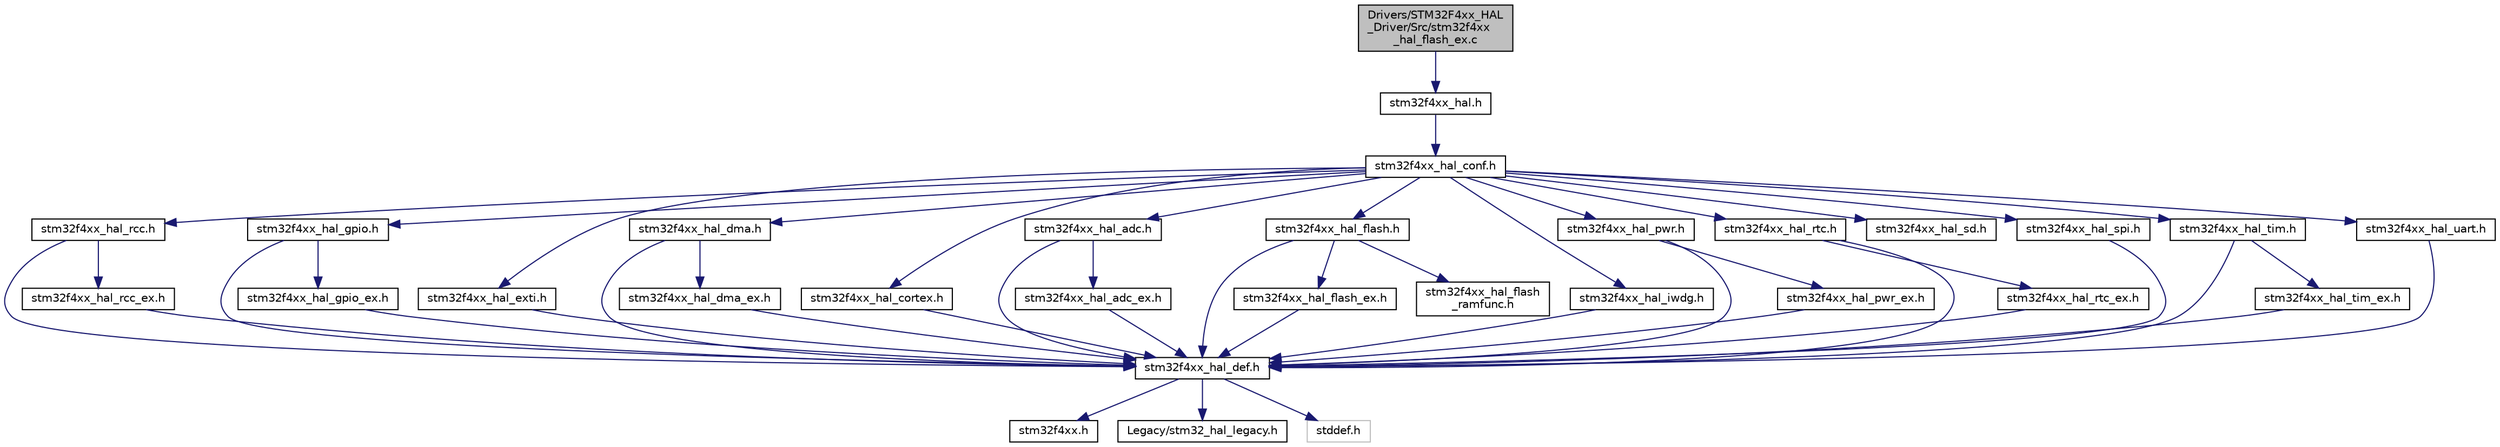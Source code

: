 digraph "Drivers/STM32F4xx_HAL_Driver/Src/stm32f4xx_hal_flash_ex.c"
{
 // LATEX_PDF_SIZE
  edge [fontname="Helvetica",fontsize="10",labelfontname="Helvetica",labelfontsize="10"];
  node [fontname="Helvetica",fontsize="10",shape=record];
  Node1 [label="Drivers/STM32F4xx_HAL\l_Driver/Src/stm32f4xx\l_hal_flash_ex.c",height=0.2,width=0.4,color="black", fillcolor="grey75", style="filled", fontcolor="black",tooltip="Extended FLASH HAL module driver. This file provides firmware functions to manage the following funct..."];
  Node1 -> Node2 [color="midnightblue",fontsize="10",style="solid"];
  Node2 [label="stm32f4xx_hal.h",height=0.2,width=0.4,color="black", fillcolor="white", style="filled",URL="$stm32f4xx__hal_8h.html",tooltip="This file contains all the functions prototypes for the HAL module driver."];
  Node2 -> Node3 [color="midnightblue",fontsize="10",style="solid"];
  Node3 [label="stm32f4xx_hal_conf.h",height=0.2,width=0.4,color="black", fillcolor="white", style="filled",URL="$stm32f4xx__hal__conf_8h_source.html",tooltip=" "];
  Node3 -> Node4 [color="midnightblue",fontsize="10",style="solid"];
  Node4 [label="stm32f4xx_hal_rcc.h",height=0.2,width=0.4,color="black", fillcolor="white", style="filled",URL="$stm32f4xx__hal__rcc_8h.html",tooltip="Header file of RCC HAL module."];
  Node4 -> Node5 [color="midnightblue",fontsize="10",style="solid"];
  Node5 [label="stm32f4xx_hal_def.h",height=0.2,width=0.4,color="black", fillcolor="white", style="filled",URL="$stm32f4xx__hal__def_8h.html",tooltip="This file contains HAL common defines, enumeration, macros and structures definitions."];
  Node5 -> Node6 [color="midnightblue",fontsize="10",style="solid"];
  Node6 [label="stm32f4xx.h",height=0.2,width=0.4,color="black", fillcolor="white", style="filled",URL="$stm32f4xx_8h.html",tooltip="CMSIS STM32F4xx Device Peripheral Access Layer Header File."];
  Node5 -> Node7 [color="midnightblue",fontsize="10",style="solid"];
  Node7 [label="Legacy/stm32_hal_legacy.h",height=0.2,width=0.4,color="black", fillcolor="white", style="filled",URL="$stm32__hal__legacy_8h.html",tooltip="This file contains aliases definition for the STM32Cube HAL constants macros and functions maintained..."];
  Node5 -> Node8 [color="midnightblue",fontsize="10",style="solid"];
  Node8 [label="stddef.h",height=0.2,width=0.4,color="grey75", fillcolor="white", style="filled",tooltip=" "];
  Node4 -> Node9 [color="midnightblue",fontsize="10",style="solid"];
  Node9 [label="stm32f4xx_hal_rcc_ex.h",height=0.2,width=0.4,color="black", fillcolor="white", style="filled",URL="$stm32f4xx__hal__rcc__ex_8h.html",tooltip="Header file of RCC HAL Extension module."];
  Node9 -> Node5 [color="midnightblue",fontsize="10",style="solid"];
  Node3 -> Node10 [color="midnightblue",fontsize="10",style="solid"];
  Node10 [label="stm32f4xx_hal_gpio.h",height=0.2,width=0.4,color="black", fillcolor="white", style="filled",URL="$stm32f4xx__hal__gpio_8h.html",tooltip="Header file of GPIO HAL module."];
  Node10 -> Node5 [color="midnightblue",fontsize="10",style="solid"];
  Node10 -> Node11 [color="midnightblue",fontsize="10",style="solid"];
  Node11 [label="stm32f4xx_hal_gpio_ex.h",height=0.2,width=0.4,color="black", fillcolor="white", style="filled",URL="$stm32f4xx__hal__gpio__ex_8h.html",tooltip="Header file of GPIO HAL Extension module."];
  Node11 -> Node5 [color="midnightblue",fontsize="10",style="solid"];
  Node3 -> Node12 [color="midnightblue",fontsize="10",style="solid"];
  Node12 [label="stm32f4xx_hal_exti.h",height=0.2,width=0.4,color="black", fillcolor="white", style="filled",URL="$stm32f4xx__hal__exti_8h.html",tooltip="Header file of EXTI HAL module."];
  Node12 -> Node5 [color="midnightblue",fontsize="10",style="solid"];
  Node3 -> Node13 [color="midnightblue",fontsize="10",style="solid"];
  Node13 [label="stm32f4xx_hal_dma.h",height=0.2,width=0.4,color="black", fillcolor="white", style="filled",URL="$stm32f4xx__hal__dma_8h.html",tooltip="Header file of DMA HAL module."];
  Node13 -> Node5 [color="midnightblue",fontsize="10",style="solid"];
  Node13 -> Node14 [color="midnightblue",fontsize="10",style="solid"];
  Node14 [label="stm32f4xx_hal_dma_ex.h",height=0.2,width=0.4,color="black", fillcolor="white", style="filled",URL="$stm32f4xx__hal__dma__ex_8h.html",tooltip="Header file of DMA HAL extension module."];
  Node14 -> Node5 [color="midnightblue",fontsize="10",style="solid"];
  Node3 -> Node15 [color="midnightblue",fontsize="10",style="solid"];
  Node15 [label="stm32f4xx_hal_cortex.h",height=0.2,width=0.4,color="black", fillcolor="white", style="filled",URL="$stm32f4xx__hal__cortex_8h.html",tooltip="Header file of CORTEX HAL module."];
  Node15 -> Node5 [color="midnightblue",fontsize="10",style="solid"];
  Node3 -> Node16 [color="midnightblue",fontsize="10",style="solid"];
  Node16 [label="stm32f4xx_hal_adc.h",height=0.2,width=0.4,color="black", fillcolor="white", style="filled",URL="$stm32f4xx__hal__adc_8h.html",tooltip="Header file containing functions prototypes of ADC HAL library."];
  Node16 -> Node5 [color="midnightblue",fontsize="10",style="solid"];
  Node16 -> Node17 [color="midnightblue",fontsize="10",style="solid"];
  Node17 [label="stm32f4xx_hal_adc_ex.h",height=0.2,width=0.4,color="black", fillcolor="white", style="filled",URL="$stm32f4xx__hal__adc__ex_8h.html",tooltip="Header file of ADC HAL module."];
  Node17 -> Node5 [color="midnightblue",fontsize="10",style="solid"];
  Node3 -> Node18 [color="midnightblue",fontsize="10",style="solid"];
  Node18 [label="stm32f4xx_hal_flash.h",height=0.2,width=0.4,color="black", fillcolor="white", style="filled",URL="$stm32f4xx__hal__flash_8h.html",tooltip="Header file of FLASH HAL module."];
  Node18 -> Node5 [color="midnightblue",fontsize="10",style="solid"];
  Node18 -> Node19 [color="midnightblue",fontsize="10",style="solid"];
  Node19 [label="stm32f4xx_hal_flash_ex.h",height=0.2,width=0.4,color="black", fillcolor="white", style="filled",URL="$stm32f4xx__hal__flash__ex_8h.html",tooltip="Header file of FLASH HAL Extension module."];
  Node19 -> Node5 [color="midnightblue",fontsize="10",style="solid"];
  Node18 -> Node20 [color="midnightblue",fontsize="10",style="solid"];
  Node20 [label="stm32f4xx_hal_flash\l_ramfunc.h",height=0.2,width=0.4,color="black", fillcolor="white", style="filled",URL="$stm32f4xx__hal__flash__ramfunc_8h.html",tooltip="Header file of FLASH RAMFUNC driver."];
  Node3 -> Node21 [color="midnightblue",fontsize="10",style="solid"];
  Node21 [label="stm32f4xx_hal_iwdg.h",height=0.2,width=0.4,color="black", fillcolor="white", style="filled",URL="$stm32f4xx__hal__iwdg_8h.html",tooltip="Header file of IWDG HAL module."];
  Node21 -> Node5 [color="midnightblue",fontsize="10",style="solid"];
  Node3 -> Node22 [color="midnightblue",fontsize="10",style="solid"];
  Node22 [label="stm32f4xx_hal_pwr.h",height=0.2,width=0.4,color="black", fillcolor="white", style="filled",URL="$stm32f4xx__hal__pwr_8h.html",tooltip="Header file of PWR HAL module."];
  Node22 -> Node5 [color="midnightblue",fontsize="10",style="solid"];
  Node22 -> Node23 [color="midnightblue",fontsize="10",style="solid"];
  Node23 [label="stm32f4xx_hal_pwr_ex.h",height=0.2,width=0.4,color="black", fillcolor="white", style="filled",URL="$stm32f4xx__hal__pwr__ex_8h.html",tooltip="Header file of PWR HAL Extension module."];
  Node23 -> Node5 [color="midnightblue",fontsize="10",style="solid"];
  Node3 -> Node24 [color="midnightblue",fontsize="10",style="solid"];
  Node24 [label="stm32f4xx_hal_rtc.h",height=0.2,width=0.4,color="black", fillcolor="white", style="filled",URL="$stm32f4xx__hal__rtc_8h.html",tooltip="Header file of RTC HAL module."];
  Node24 -> Node5 [color="midnightblue",fontsize="10",style="solid"];
  Node24 -> Node25 [color="midnightblue",fontsize="10",style="solid"];
  Node25 [label="stm32f4xx_hal_rtc_ex.h",height=0.2,width=0.4,color="black", fillcolor="white", style="filled",URL="$stm32f4xx__hal__rtc__ex_8h.html",tooltip="Header file of RTC HAL Extension module."];
  Node25 -> Node5 [color="midnightblue",fontsize="10",style="solid"];
  Node3 -> Node26 [color="midnightblue",fontsize="10",style="solid"];
  Node26 [label="stm32f4xx_hal_sd.h",height=0.2,width=0.4,color="black", fillcolor="white", style="filled",URL="$stm32f4xx__hal__sd_8h.html",tooltip="Header file of SD HAL module."];
  Node3 -> Node27 [color="midnightblue",fontsize="10",style="solid"];
  Node27 [label="stm32f4xx_hal_spi.h",height=0.2,width=0.4,color="black", fillcolor="white", style="filled",URL="$stm32f4xx__hal__spi_8h.html",tooltip="Header file of SPI HAL module."];
  Node27 -> Node5 [color="midnightblue",fontsize="10",style="solid"];
  Node3 -> Node28 [color="midnightblue",fontsize="10",style="solid"];
  Node28 [label="stm32f4xx_hal_tim.h",height=0.2,width=0.4,color="black", fillcolor="white", style="filled",URL="$stm32f4xx__hal__tim_8h.html",tooltip="Header file of TIM HAL module."];
  Node28 -> Node5 [color="midnightblue",fontsize="10",style="solid"];
  Node28 -> Node29 [color="midnightblue",fontsize="10",style="solid"];
  Node29 [label="stm32f4xx_hal_tim_ex.h",height=0.2,width=0.4,color="black", fillcolor="white", style="filled",URL="$stm32f4xx__hal__tim__ex_8h.html",tooltip="Header file of TIM HAL Extended module."];
  Node29 -> Node5 [color="midnightblue",fontsize="10",style="solid"];
  Node3 -> Node30 [color="midnightblue",fontsize="10",style="solid"];
  Node30 [label="stm32f4xx_hal_uart.h",height=0.2,width=0.4,color="black", fillcolor="white", style="filled",URL="$stm32f4xx__hal__uart_8h.html",tooltip="Header file of UART HAL module."];
  Node30 -> Node5 [color="midnightblue",fontsize="10",style="solid"];
}
